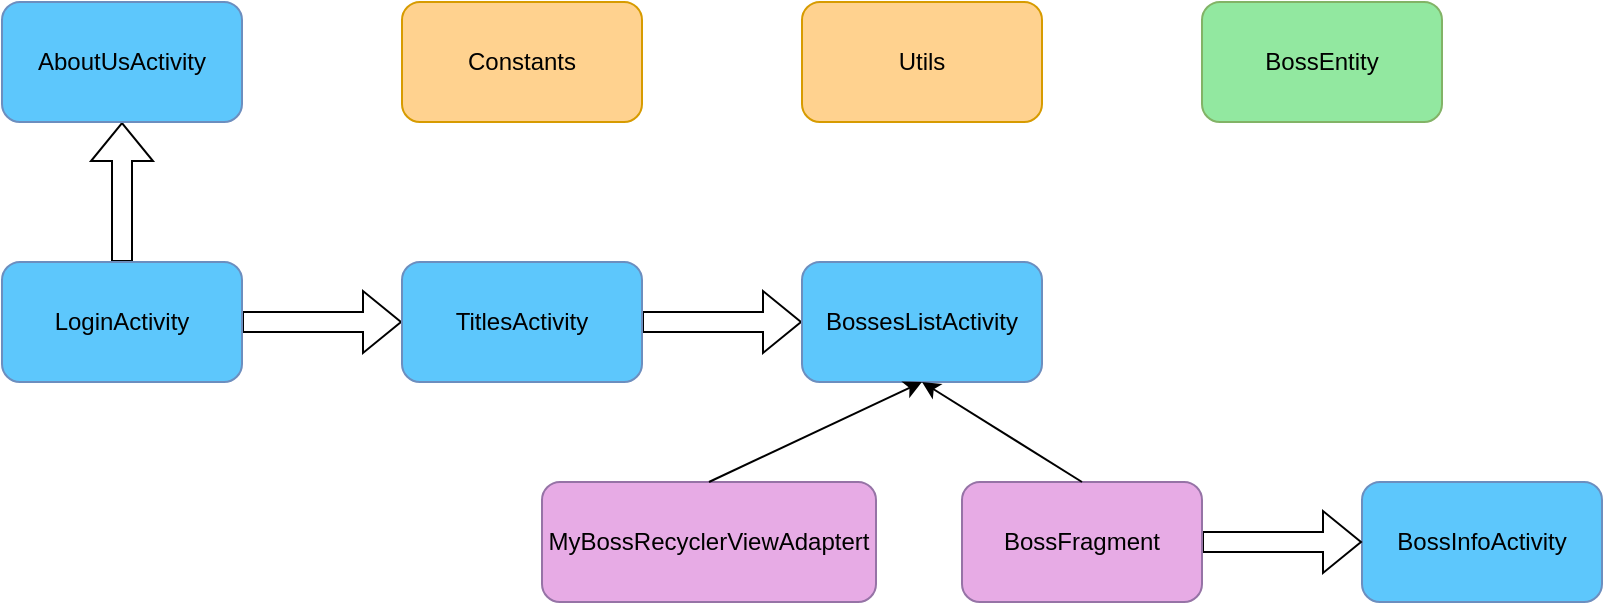 <mxfile version="20.5.1" type="device"><diagram id="C5RBs43oDa-KdzZeNtuy" name="Page-1"><mxGraphModel dx="2012" dy="670" grid="0" gridSize="10" guides="1" tooltips="1" connect="1" arrows="1" fold="1" page="1" pageScale="1" pageWidth="827" pageHeight="1169" math="0" shadow="0"><root><mxCell id="WIyWlLk6GJQsqaUBKTNV-0"/><mxCell id="WIyWlLk6GJQsqaUBKTNV-1" parent="WIyWlLk6GJQsqaUBKTNV-0"/><mxCell id="L0EuQ6Ut2ajLftuiC-o4-2" value="" style="edgeStyle=orthogonalEdgeStyle;rounded=0;orthogonalLoop=1;jettySize=auto;html=1;shape=flexArrow;" edge="1" parent="WIyWlLk6GJQsqaUBKTNV-1" source="L0EuQ6Ut2ajLftuiC-o4-0" target="L0EuQ6Ut2ajLftuiC-o4-1"><mxGeometry relative="1" as="geometry"/></mxCell><mxCell id="L0EuQ6Ut2ajLftuiC-o4-4" value="" style="edgeStyle=orthogonalEdgeStyle;rounded=0;orthogonalLoop=1;jettySize=auto;html=1;shape=flexArrow;" edge="1" parent="WIyWlLk6GJQsqaUBKTNV-1" source="L0EuQ6Ut2ajLftuiC-o4-0" target="L0EuQ6Ut2ajLftuiC-o4-3"><mxGeometry relative="1" as="geometry"/></mxCell><mxCell id="L0EuQ6Ut2ajLftuiC-o4-0" value="LoginActivity" style="rounded=1;whiteSpace=wrap;html=1;fillColor=#5DC7FC;strokeColor=#6c8ebf;" vertex="1" parent="WIyWlLk6GJQsqaUBKTNV-1"><mxGeometry x="-813" y="171" width="120" height="60" as="geometry"/></mxCell><mxCell id="L0EuQ6Ut2ajLftuiC-o4-1" value="AboutUsActivity" style="rounded=1;whiteSpace=wrap;html=1;fillColor=#5DC7FC;strokeColor=#6c8ebf;" vertex="1" parent="WIyWlLk6GJQsqaUBKTNV-1"><mxGeometry x="-813" y="41" width="120" height="60" as="geometry"/></mxCell><mxCell id="L0EuQ6Ut2ajLftuiC-o4-6" value="" style="edgeStyle=orthogonalEdgeStyle;shape=flexArrow;rounded=0;orthogonalLoop=1;jettySize=auto;html=1;" edge="1" parent="WIyWlLk6GJQsqaUBKTNV-1" source="L0EuQ6Ut2ajLftuiC-o4-3" target="L0EuQ6Ut2ajLftuiC-o4-5"><mxGeometry relative="1" as="geometry"/></mxCell><mxCell id="L0EuQ6Ut2ajLftuiC-o4-3" value="TitlesActivity" style="rounded=1;whiteSpace=wrap;html=1;fillColor=#5DC7FC;strokeColor=#6c8ebf;" vertex="1" parent="WIyWlLk6GJQsqaUBKTNV-1"><mxGeometry x="-613" y="171" width="120" height="60" as="geometry"/></mxCell><mxCell id="L0EuQ6Ut2ajLftuiC-o4-5" value="BossesListActivity" style="rounded=1;whiteSpace=wrap;html=1;fillColor=#5DC7FC;strokeColor=#6c8ebf;" vertex="1" parent="WIyWlLk6GJQsqaUBKTNV-1"><mxGeometry x="-413" y="171" width="120" height="60" as="geometry"/></mxCell><mxCell id="L0EuQ6Ut2ajLftuiC-o4-7" value="BossInfoActivity" style="rounded=1;whiteSpace=wrap;html=1;fillColor=#5DC7FC;strokeColor=#6c8ebf;" vertex="1" parent="WIyWlLk6GJQsqaUBKTNV-1"><mxGeometry x="-133" y="281" width="120" height="60" as="geometry"/></mxCell><mxCell id="L0EuQ6Ut2ajLftuiC-o4-12" value="" style="edgeStyle=orthogonalEdgeStyle;shape=flexArrow;rounded=0;orthogonalLoop=1;jettySize=auto;html=1;" edge="1" parent="WIyWlLk6GJQsqaUBKTNV-1" source="L0EuQ6Ut2ajLftuiC-o4-8" target="L0EuQ6Ut2ajLftuiC-o4-7"><mxGeometry relative="1" as="geometry"/></mxCell><mxCell id="L0EuQ6Ut2ajLftuiC-o4-8" value="BossFragment" style="rounded=1;whiteSpace=wrap;html=1;fillColor=#E7ABE5;strokeColor=#9673a6;" vertex="1" parent="WIyWlLk6GJQsqaUBKTNV-1"><mxGeometry x="-333" y="281" width="120" height="60" as="geometry"/></mxCell><mxCell id="L0EuQ6Ut2ajLftuiC-o4-9" value="MyBossRecyclerViewAdaptert" style="rounded=1;whiteSpace=wrap;html=1;fillColor=#E7ABE5;strokeColor=#9673a6;" vertex="1" parent="WIyWlLk6GJQsqaUBKTNV-1"><mxGeometry x="-543" y="281" width="167" height="60" as="geometry"/></mxCell><mxCell id="L0EuQ6Ut2ajLftuiC-o4-13" value="" style="endArrow=classic;html=1;rounded=0;exitX=0.5;exitY=0;exitDx=0;exitDy=0;entryX=0.5;entryY=1;entryDx=0;entryDy=0;" edge="1" parent="WIyWlLk6GJQsqaUBKTNV-1" source="L0EuQ6Ut2ajLftuiC-o4-9" target="L0EuQ6Ut2ajLftuiC-o4-5"><mxGeometry width="50" height="50" relative="1" as="geometry"><mxPoint x="-313" y="231" as="sourcePoint"/><mxPoint x="-333" y="231" as="targetPoint"/></mxGeometry></mxCell><mxCell id="L0EuQ6Ut2ajLftuiC-o4-14" value="" style="endArrow=classic;html=1;rounded=0;exitX=0.5;exitY=0;exitDx=0;exitDy=0;entryX=0.5;entryY=1;entryDx=0;entryDy=0;" edge="1" parent="WIyWlLk6GJQsqaUBKTNV-1" source="L0EuQ6Ut2ajLftuiC-o4-8" target="L0EuQ6Ut2ajLftuiC-o4-5"><mxGeometry width="50" height="50" relative="1" as="geometry"><mxPoint x="-313" y="231" as="sourcePoint"/><mxPoint x="-333" y="231" as="targetPoint"/></mxGeometry></mxCell><mxCell id="L0EuQ6Ut2ajLftuiC-o4-15" value="Constants" style="rounded=1;whiteSpace=wrap;html=1;fillColor=#FFD28F;strokeColor=#d79b00;" vertex="1" parent="WIyWlLk6GJQsqaUBKTNV-1"><mxGeometry x="-613" y="41" width="120" height="60" as="geometry"/></mxCell><mxCell id="L0EuQ6Ut2ajLftuiC-o4-16" value="Utils" style="rounded=1;whiteSpace=wrap;html=1;fillColor=#FFD28F;strokeColor=#d79b00;" vertex="1" parent="WIyWlLk6GJQsqaUBKTNV-1"><mxGeometry x="-413" y="41" width="120" height="60" as="geometry"/></mxCell><mxCell id="L0EuQ6Ut2ajLftuiC-o4-17" value="BossEntity" style="rounded=1;whiteSpace=wrap;html=1;fillColor=#92E8A0;strokeColor=#82b366;" vertex="1" parent="WIyWlLk6GJQsqaUBKTNV-1"><mxGeometry x="-213" y="41" width="120" height="60" as="geometry"/></mxCell></root></mxGraphModel></diagram></mxfile>